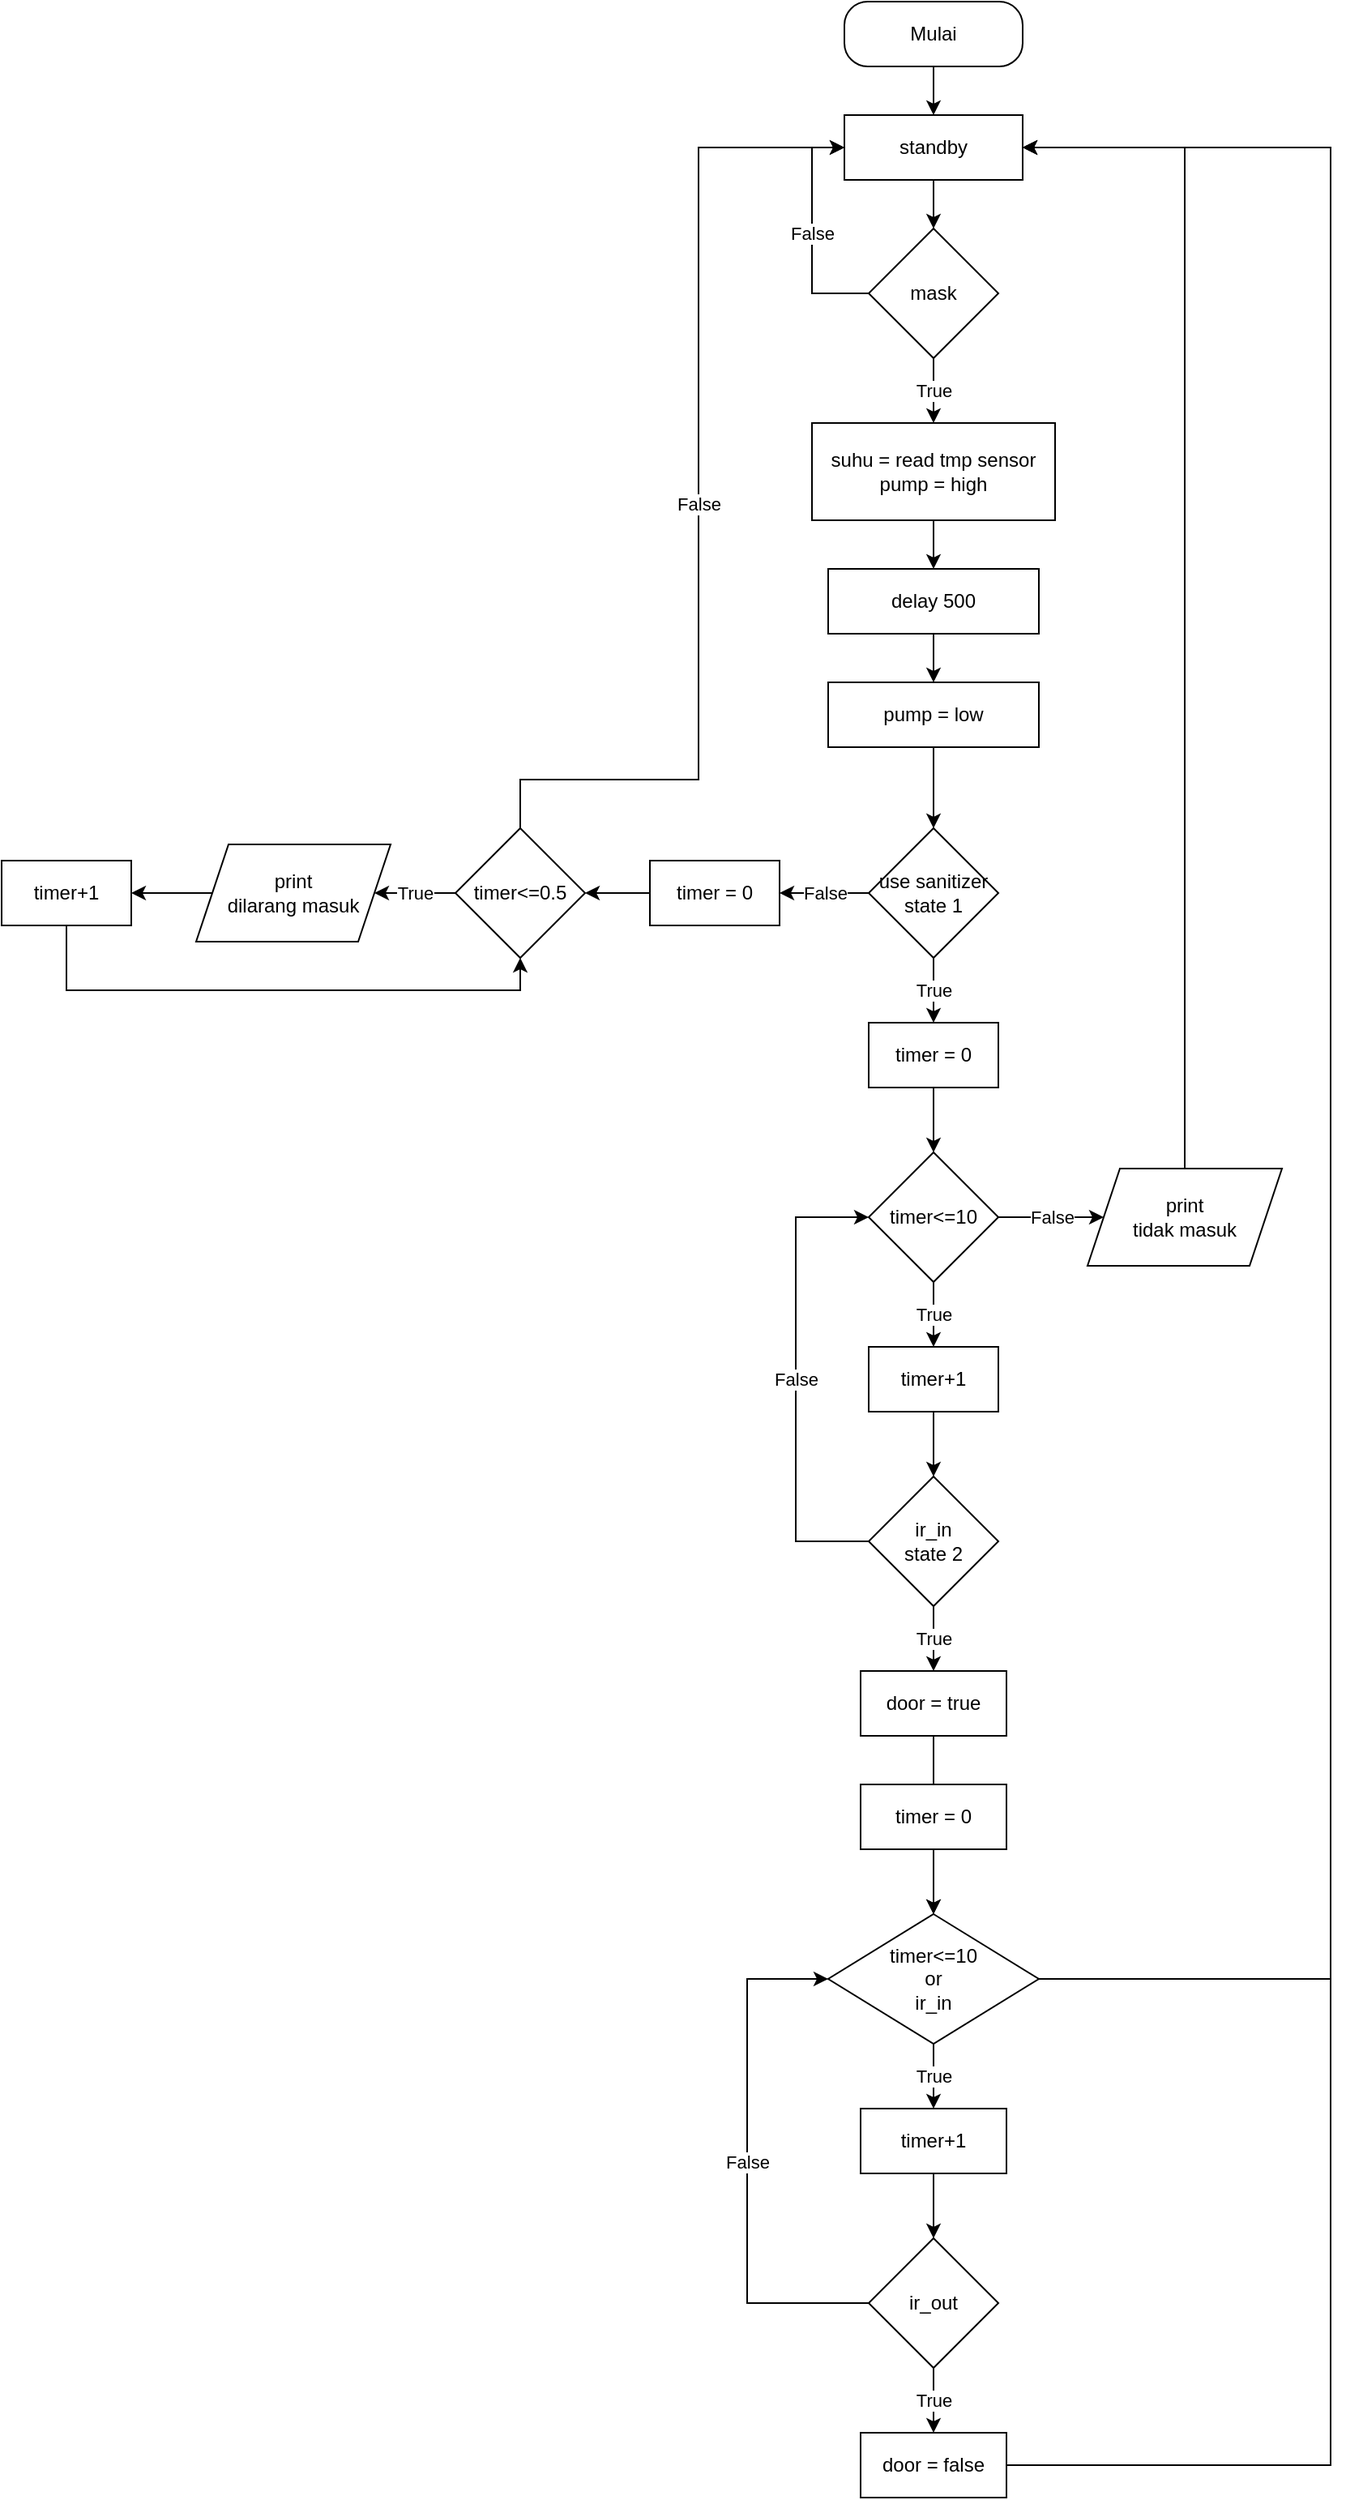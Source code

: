 <mxfile version="16.5.1" type="device"><diagram id="vxVmdWLvEp5hByVT1CUK" name="Page-1"><mxGraphModel dx="2128" dy="641" grid="1" gridSize="10" guides="1" tooltips="1" connect="1" arrows="1" fold="1" page="1" pageScale="1" pageWidth="850" pageHeight="1100" math="0" shadow="0"><root><mxCell id="0"/><mxCell id="1" parent="0"/><mxCell id="doK7ji79Xu9PYvUGI5fy-7" style="edgeStyle=orthogonalEdgeStyle;rounded=0;orthogonalLoop=1;jettySize=auto;html=1;exitX=0.5;exitY=1;exitDx=0;exitDy=0;entryX=0.5;entryY=0;entryDx=0;entryDy=0;" parent="1" source="doK7ji79Xu9PYvUGI5fy-1" target="doK7ji79Xu9PYvUGI5fy-2" edge="1"><mxGeometry relative="1" as="geometry"/></mxCell><mxCell id="doK7ji79Xu9PYvUGI5fy-1" value="Mulai" style="rounded=1;whiteSpace=wrap;html=1;arcSize=36;" parent="1" vertex="1"><mxGeometry x="370" y="40" width="110" height="40" as="geometry"/></mxCell><mxCell id="doK7ji79Xu9PYvUGI5fy-8" style="edgeStyle=orthogonalEdgeStyle;rounded=0;orthogonalLoop=1;jettySize=auto;html=1;exitX=0.5;exitY=1;exitDx=0;exitDy=0;entryX=0.5;entryY=0;entryDx=0;entryDy=0;" parent="1" source="doK7ji79Xu9PYvUGI5fy-2" target="doK7ji79Xu9PYvUGI5fy-3" edge="1"><mxGeometry relative="1" as="geometry"/></mxCell><mxCell id="doK7ji79Xu9PYvUGI5fy-2" value="standby" style="rounded=0;whiteSpace=wrap;html=1;" parent="1" vertex="1"><mxGeometry x="370" y="110" width="110" height="40" as="geometry"/></mxCell><mxCell id="doK7ji79Xu9PYvUGI5fy-9" value="True" style="edgeStyle=orthogonalEdgeStyle;rounded=0;orthogonalLoop=1;jettySize=auto;html=1;exitX=0.5;exitY=1;exitDx=0;exitDy=0;entryX=0.5;entryY=0;entryDx=0;entryDy=0;" parent="1" source="doK7ji79Xu9PYvUGI5fy-3" target="doK7ji79Xu9PYvUGI5fy-4" edge="1"><mxGeometry relative="1" as="geometry"/></mxCell><mxCell id="doK7ji79Xu9PYvUGI5fy-10" value="False" style="edgeStyle=orthogonalEdgeStyle;rounded=0;orthogonalLoop=1;jettySize=auto;html=1;exitX=0;exitY=0.5;exitDx=0;exitDy=0;entryX=0;entryY=0.5;entryDx=0;entryDy=0;" parent="1" source="doK7ji79Xu9PYvUGI5fy-3" target="doK7ji79Xu9PYvUGI5fy-2" edge="1"><mxGeometry relative="1" as="geometry"/></mxCell><mxCell id="doK7ji79Xu9PYvUGI5fy-3" value="mask" style="rhombus;whiteSpace=wrap;html=1;" parent="1" vertex="1"><mxGeometry x="385" y="180" width="80" height="80" as="geometry"/></mxCell><mxCell id="doK7ji79Xu9PYvUGI5fy-11" style="edgeStyle=orthogonalEdgeStyle;rounded=0;orthogonalLoop=1;jettySize=auto;html=1;exitX=0.5;exitY=1;exitDx=0;exitDy=0;entryX=0.5;entryY=0;entryDx=0;entryDy=0;" parent="1" source="doK7ji79Xu9PYvUGI5fy-4" target="doK7ji79Xu9PYvUGI5fy-5" edge="1"><mxGeometry relative="1" as="geometry"/></mxCell><mxCell id="doK7ji79Xu9PYvUGI5fy-4" value="suhu = read tmp sensor&lt;br&gt;pump = high" style="rounded=0;whiteSpace=wrap;html=1;" parent="1" vertex="1"><mxGeometry x="350" y="300" width="150" height="60" as="geometry"/></mxCell><mxCell id="doK7ji79Xu9PYvUGI5fy-13" value="" style="edgeStyle=orthogonalEdgeStyle;rounded=0;orthogonalLoop=1;jettySize=auto;html=1;" parent="1" source="doK7ji79Xu9PYvUGI5fy-5" target="doK7ji79Xu9PYvUGI5fy-12" edge="1"><mxGeometry relative="1" as="geometry"/></mxCell><mxCell id="doK7ji79Xu9PYvUGI5fy-5" value="delay 500" style="rounded=0;whiteSpace=wrap;html=1;" parent="1" vertex="1"><mxGeometry x="360" y="390" width="130" height="40" as="geometry"/></mxCell><mxCell id="doK7ji79Xu9PYvUGI5fy-15" value="" style="edgeStyle=orthogonalEdgeStyle;rounded=0;orthogonalLoop=1;jettySize=auto;html=1;" parent="1" source="doK7ji79Xu9PYvUGI5fy-12" target="doK7ji79Xu9PYvUGI5fy-14" edge="1"><mxGeometry relative="1" as="geometry"/></mxCell><mxCell id="doK7ji79Xu9PYvUGI5fy-12" value="pump = low" style="rounded=0;whiteSpace=wrap;html=1;" parent="1" vertex="1"><mxGeometry x="360" y="460" width="130" height="40" as="geometry"/></mxCell><mxCell id="doK7ji79Xu9PYvUGI5fy-21" value="False" style="edgeStyle=orthogonalEdgeStyle;rounded=0;orthogonalLoop=1;jettySize=auto;html=1;" parent="1" source="doK7ji79Xu9PYvUGI5fy-14" target="doK7ji79Xu9PYvUGI5fy-19" edge="1"><mxGeometry relative="1" as="geometry"/></mxCell><mxCell id="doK7ji79Xu9PYvUGI5fy-34" value="True" style="edgeStyle=orthogonalEdgeStyle;rounded=0;orthogonalLoop=1;jettySize=auto;html=1;" parent="1" source="doK7ji79Xu9PYvUGI5fy-14" target="doK7ji79Xu9PYvUGI5fy-33" edge="1"><mxGeometry relative="1" as="geometry"/></mxCell><mxCell id="doK7ji79Xu9PYvUGI5fy-14" value="use sanitizer&lt;br&gt;state 1" style="rhombus;whiteSpace=wrap;html=1;" parent="1" vertex="1"><mxGeometry x="385" y="550" width="80" height="80" as="geometry"/></mxCell><mxCell id="doK7ji79Xu9PYvUGI5fy-31" value="True" style="edgeStyle=orthogonalEdgeStyle;rounded=0;orthogonalLoop=1;jettySize=auto;html=1;" parent="1" source="doK7ji79Xu9PYvUGI5fy-16" target="doK7ji79Xu9PYvUGI5fy-29" edge="1"><mxGeometry relative="1" as="geometry"/></mxCell><mxCell id="doK7ji79Xu9PYvUGI5fy-38" value="False" style="edgeStyle=orthogonalEdgeStyle;rounded=0;orthogonalLoop=1;jettySize=auto;html=1;exitX=0;exitY=0.5;exitDx=0;exitDy=0;entryX=0;entryY=0.5;entryDx=0;entryDy=0;" parent="1" source="doK7ji79Xu9PYvUGI5fy-16" target="doK7ji79Xu9PYvUGI5fy-36" edge="1"><mxGeometry relative="1" as="geometry"><Array as="points"><mxPoint x="340" y="990"/><mxPoint x="340" y="790"/></Array></mxGeometry></mxCell><mxCell id="doK7ji79Xu9PYvUGI5fy-16" value="ir_in&lt;br&gt;state 2" style="rhombus;whiteSpace=wrap;html=1;" parent="1" vertex="1"><mxGeometry x="385" y="950" width="80" height="80" as="geometry"/></mxCell><mxCell id="doK7ji79Xu9PYvUGI5fy-27" value="" style="edgeStyle=orthogonalEdgeStyle;rounded=0;orthogonalLoop=1;jettySize=auto;html=1;" parent="1" source="doK7ji79Xu9PYvUGI5fy-18" target="doK7ji79Xu9PYvUGI5fy-20" edge="1"><mxGeometry relative="1" as="geometry"/></mxCell><mxCell id="doK7ji79Xu9PYvUGI5fy-18" value="print&lt;br&gt;dilarang masuk" style="shape=parallelogram;perimeter=parallelogramPerimeter;whiteSpace=wrap;html=1;fixedSize=1;" parent="1" vertex="1"><mxGeometry x="-30" y="560" width="120" height="60" as="geometry"/></mxCell><mxCell id="doK7ji79Xu9PYvUGI5fy-24" value="" style="edgeStyle=orthogonalEdgeStyle;rounded=0;orthogonalLoop=1;jettySize=auto;html=1;" parent="1" source="doK7ji79Xu9PYvUGI5fy-19" target="doK7ji79Xu9PYvUGI5fy-23" edge="1"><mxGeometry relative="1" as="geometry"/></mxCell><mxCell id="doK7ji79Xu9PYvUGI5fy-19" value="timer = 0" style="rounded=0;whiteSpace=wrap;html=1;" parent="1" vertex="1"><mxGeometry x="250" y="570" width="80" height="40" as="geometry"/></mxCell><mxCell id="doK7ji79Xu9PYvUGI5fy-28" style="edgeStyle=orthogonalEdgeStyle;rounded=0;orthogonalLoop=1;jettySize=auto;html=1;exitX=0.5;exitY=1;exitDx=0;exitDy=0;entryX=0.5;entryY=1;entryDx=0;entryDy=0;" parent="1" source="doK7ji79Xu9PYvUGI5fy-20" target="doK7ji79Xu9PYvUGI5fy-23" edge="1"><mxGeometry relative="1" as="geometry"><Array as="points"><mxPoint x="-110" y="650"/><mxPoint x="170" y="650"/></Array></mxGeometry></mxCell><mxCell id="doK7ji79Xu9PYvUGI5fy-20" value="timer+1" style="rounded=0;whiteSpace=wrap;html=1;" parent="1" vertex="1"><mxGeometry x="-150" y="570" width="80" height="40" as="geometry"/></mxCell><mxCell id="doK7ji79Xu9PYvUGI5fy-25" value="True" style="edgeStyle=orthogonalEdgeStyle;rounded=0;orthogonalLoop=1;jettySize=auto;html=1;" parent="1" source="doK7ji79Xu9PYvUGI5fy-23" target="doK7ji79Xu9PYvUGI5fy-18" edge="1"><mxGeometry relative="1" as="geometry"/></mxCell><mxCell id="doK7ji79Xu9PYvUGI5fy-26" value="False" style="edgeStyle=orthogonalEdgeStyle;rounded=0;orthogonalLoop=1;jettySize=auto;html=1;exitX=0.5;exitY=0;exitDx=0;exitDy=0;" parent="1" source="doK7ji79Xu9PYvUGI5fy-23" edge="1"><mxGeometry relative="1" as="geometry"><mxPoint x="370" y="130" as="targetPoint"/><Array as="points"><mxPoint x="170" y="520"/><mxPoint x="280" y="520"/><mxPoint x="280" y="130"/></Array></mxGeometry></mxCell><mxCell id="doK7ji79Xu9PYvUGI5fy-23" value="timer&amp;lt;=0.5" style="rhombus;whiteSpace=wrap;html=1;" parent="1" vertex="1"><mxGeometry x="130" y="550" width="80" height="80" as="geometry"/></mxCell><mxCell id="doK7ji79Xu9PYvUGI5fy-53" value="" style="edgeStyle=orthogonalEdgeStyle;rounded=0;orthogonalLoop=1;jettySize=auto;html=1;" parent="1" source="doK7ji79Xu9PYvUGI5fy-29" target="doK7ji79Xu9PYvUGI5fy-51" edge="1"><mxGeometry relative="1" as="geometry"/></mxCell><mxCell id="doK7ji79Xu9PYvUGI5fy-29" value="door = true" style="rounded=0;whiteSpace=wrap;html=1;" parent="1" vertex="1"><mxGeometry x="380" y="1070" width="90" height="40" as="geometry"/></mxCell><mxCell id="doK7ji79Xu9PYvUGI5fy-37" value="" style="edgeStyle=orthogonalEdgeStyle;rounded=0;orthogonalLoop=1;jettySize=auto;html=1;" parent="1" source="doK7ji79Xu9PYvUGI5fy-33" target="doK7ji79Xu9PYvUGI5fy-36" edge="1"><mxGeometry relative="1" as="geometry"/></mxCell><mxCell id="doK7ji79Xu9PYvUGI5fy-33" value="timer = 0" style="rounded=0;whiteSpace=wrap;html=1;" parent="1" vertex="1"><mxGeometry x="385" y="670" width="80" height="40" as="geometry"/></mxCell><mxCell id="doK7ji79Xu9PYvUGI5fy-46" value="False" style="edgeStyle=orthogonalEdgeStyle;rounded=0;orthogonalLoop=1;jettySize=auto;html=1;" parent="1" source="doK7ji79Xu9PYvUGI5fy-36" target="doK7ji79Xu9PYvUGI5fy-43" edge="1"><mxGeometry relative="1" as="geometry"/></mxCell><mxCell id="doK7ji79Xu9PYvUGI5fy-55" value="True" style="edgeStyle=orthogonalEdgeStyle;rounded=0;orthogonalLoop=1;jettySize=auto;html=1;" parent="1" source="doK7ji79Xu9PYvUGI5fy-36" target="doK7ji79Xu9PYvUGI5fy-54" edge="1"><mxGeometry relative="1" as="geometry"/></mxCell><mxCell id="doK7ji79Xu9PYvUGI5fy-36" value="timer&amp;lt;=10" style="rhombus;whiteSpace=wrap;html=1;" parent="1" vertex="1"><mxGeometry x="385" y="750" width="80" height="80" as="geometry"/></mxCell><mxCell id="doK7ji79Xu9PYvUGI5fy-45" style="edgeStyle=orthogonalEdgeStyle;rounded=0;orthogonalLoop=1;jettySize=auto;html=1;exitX=0.5;exitY=0;exitDx=0;exitDy=0;entryX=1;entryY=0.5;entryDx=0;entryDy=0;" parent="1" source="doK7ji79Xu9PYvUGI5fy-43" target="doK7ji79Xu9PYvUGI5fy-2" edge="1"><mxGeometry relative="1" as="geometry"/></mxCell><mxCell id="doK7ji79Xu9PYvUGI5fy-43" value="print&lt;br&gt;tidak masuk" style="shape=parallelogram;perimeter=parallelogramPerimeter;whiteSpace=wrap;html=1;fixedSize=1;" parent="1" vertex="1"><mxGeometry x="520" y="760" width="120" height="60" as="geometry"/></mxCell><mxCell id="doK7ji79Xu9PYvUGI5fy-62" value="True" style="edgeStyle=orthogonalEdgeStyle;rounded=0;orthogonalLoop=1;jettySize=auto;html=1;" parent="1" source="doK7ji79Xu9PYvUGI5fy-47" target="doK7ji79Xu9PYvUGI5fy-61" edge="1"><mxGeometry relative="1" as="geometry"/></mxCell><mxCell id="doK7ji79Xu9PYvUGI5fy-64" value="False" style="edgeStyle=orthogonalEdgeStyle;rounded=0;orthogonalLoop=1;jettySize=auto;html=1;exitX=0;exitY=0.5;exitDx=0;exitDy=0;entryX=0;entryY=0.5;entryDx=0;entryDy=0;" parent="1" source="doK7ji79Xu9PYvUGI5fy-47" target="doK7ji79Xu9PYvUGI5fy-51" edge="1"><mxGeometry relative="1" as="geometry"><Array as="points"><mxPoint x="310" y="1460"/><mxPoint x="310" y="1260"/></Array></mxGeometry></mxCell><mxCell id="doK7ji79Xu9PYvUGI5fy-47" value="ir_out" style="rhombus;whiteSpace=wrap;html=1;" parent="1" vertex="1"><mxGeometry x="385" y="1420" width="80" height="80" as="geometry"/></mxCell><mxCell id="doK7ji79Xu9PYvUGI5fy-48" value="" style="edgeStyle=orthogonalEdgeStyle;rounded=0;orthogonalLoop=1;jettySize=auto;html=1;" parent="1" source="doK7ji79Xu9PYvUGI5fy-49" target="doK7ji79Xu9PYvUGI5fy-51" edge="1"><mxGeometry relative="1" as="geometry"/></mxCell><mxCell id="doK7ji79Xu9PYvUGI5fy-49" value="timer = 0" style="rounded=0;whiteSpace=wrap;html=1;" parent="1" vertex="1"><mxGeometry x="380" y="1140" width="90" height="40" as="geometry"/></mxCell><mxCell id="doK7ji79Xu9PYvUGI5fy-59" value="True" style="edgeStyle=orthogonalEdgeStyle;rounded=0;orthogonalLoop=1;jettySize=auto;html=1;" parent="1" source="doK7ji79Xu9PYvUGI5fy-51" target="doK7ji79Xu9PYvUGI5fy-57" edge="1"><mxGeometry relative="1" as="geometry"/></mxCell><mxCell id="doK7ji79Xu9PYvUGI5fy-66" style="edgeStyle=orthogonalEdgeStyle;rounded=0;orthogonalLoop=1;jettySize=auto;html=1;exitX=1;exitY=0.5;exitDx=0;exitDy=0;entryX=1;entryY=0.5;entryDx=0;entryDy=0;" parent="1" source="doK7ji79Xu9PYvUGI5fy-51" target="doK7ji79Xu9PYvUGI5fy-2" edge="1"><mxGeometry relative="1" as="geometry"><Array as="points"><mxPoint x="670" y="1260"/><mxPoint x="670" y="130"/></Array></mxGeometry></mxCell><mxCell id="doK7ji79Xu9PYvUGI5fy-51" value="timer&amp;lt;=10&lt;br&gt;or&lt;br&gt;ir_in" style="rhombus;whiteSpace=wrap;html=1;" parent="1" vertex="1"><mxGeometry x="360" y="1220" width="130" height="80" as="geometry"/></mxCell><mxCell id="doK7ji79Xu9PYvUGI5fy-56" value="" style="edgeStyle=orthogonalEdgeStyle;rounded=0;orthogonalLoop=1;jettySize=auto;html=1;" parent="1" source="doK7ji79Xu9PYvUGI5fy-54" target="doK7ji79Xu9PYvUGI5fy-16" edge="1"><mxGeometry relative="1" as="geometry"/></mxCell><mxCell id="doK7ji79Xu9PYvUGI5fy-54" value="timer+1" style="rounded=0;whiteSpace=wrap;html=1;" parent="1" vertex="1"><mxGeometry x="385" y="870" width="80" height="40" as="geometry"/></mxCell><mxCell id="doK7ji79Xu9PYvUGI5fy-60" value="" style="edgeStyle=orthogonalEdgeStyle;rounded=0;orthogonalLoop=1;jettySize=auto;html=1;" parent="1" source="doK7ji79Xu9PYvUGI5fy-57" target="doK7ji79Xu9PYvUGI5fy-47" edge="1"><mxGeometry relative="1" as="geometry"/></mxCell><mxCell id="doK7ji79Xu9PYvUGI5fy-57" value="timer+1" style="rounded=0;whiteSpace=wrap;html=1;" parent="1" vertex="1"><mxGeometry x="380" y="1340" width="90" height="40" as="geometry"/></mxCell><mxCell id="doK7ji79Xu9PYvUGI5fy-67" style="edgeStyle=orthogonalEdgeStyle;rounded=0;orthogonalLoop=1;jettySize=auto;html=1;exitX=1;exitY=0.5;exitDx=0;exitDy=0;entryX=1;entryY=0.5;entryDx=0;entryDy=0;" parent="1" source="doK7ji79Xu9PYvUGI5fy-61" target="doK7ji79Xu9PYvUGI5fy-2" edge="1"><mxGeometry relative="1" as="geometry"><Array as="points"><mxPoint x="670" y="1560"/><mxPoint x="670" y="130"/></Array></mxGeometry></mxCell><mxCell id="doK7ji79Xu9PYvUGI5fy-61" value="door = false" style="rounded=0;whiteSpace=wrap;html=1;" parent="1" vertex="1"><mxGeometry x="380" y="1540" width="90" height="40" as="geometry"/></mxCell></root></mxGraphModel></diagram></mxfile>